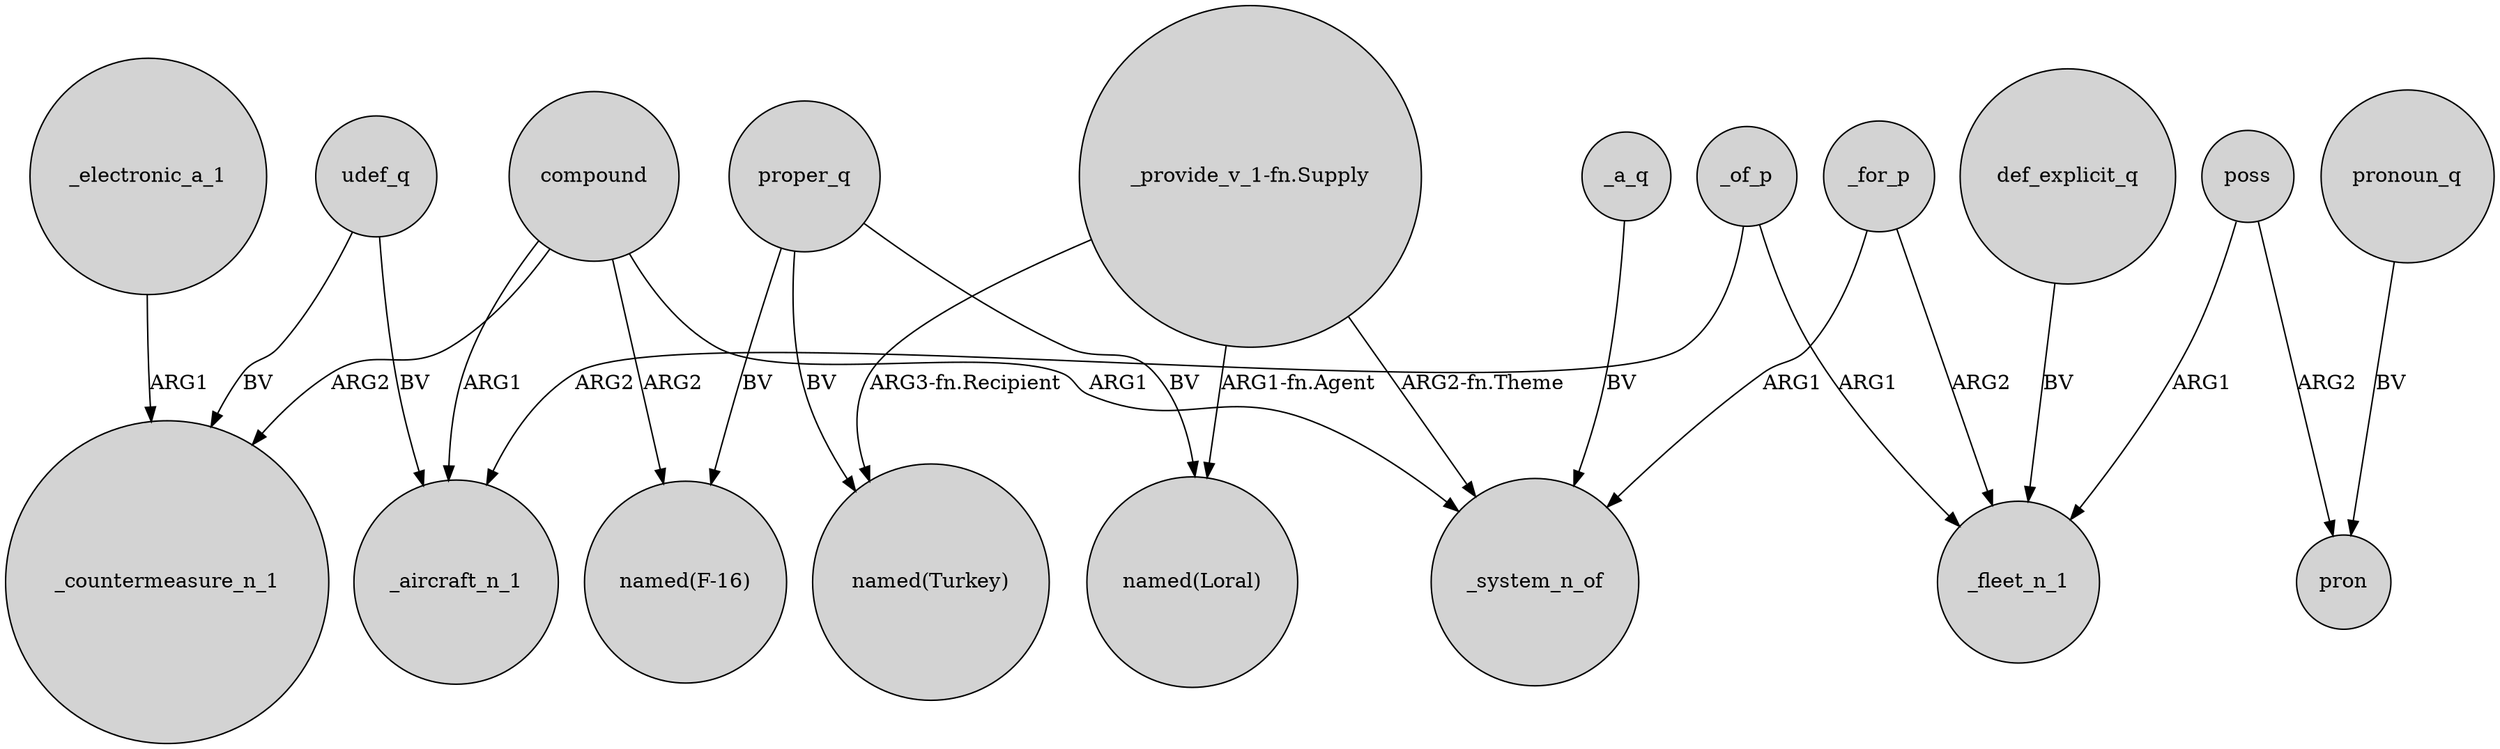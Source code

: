 digraph {
	node [shape=circle style=filled]
	"_provide_v_1-fn.Supply" -> _system_n_of [label="ARG2-fn.Theme"]
	udef_q -> _countermeasure_n_1 [label=BV]
	poss -> pron [label=ARG2]
	_of_p -> _fleet_n_1 [label=ARG1]
	compound -> _system_n_of [label=ARG1]
	compound -> _aircraft_n_1 [label=ARG1]
	"_provide_v_1-fn.Supply" -> "named(Turkey)" [label="ARG3-fn.Recipient"]
	_electronic_a_1 -> _countermeasure_n_1 [label=ARG1]
	compound -> "named(F-16)" [label=ARG2]
	_for_p -> _system_n_of [label=ARG1]
	udef_q -> _aircraft_n_1 [label=BV]
	def_explicit_q -> _fleet_n_1 [label=BV]
	pronoun_q -> pron [label=BV]
	proper_q -> "named(F-16)" [label=BV]
	proper_q -> "named(Loral)" [label=BV]
	_a_q -> _system_n_of [label=BV]
	poss -> _fleet_n_1 [label=ARG1]
	proper_q -> "named(Turkey)" [label=BV]
	"_provide_v_1-fn.Supply" -> "named(Loral)" [label="ARG1-fn.Agent"]
	_of_p -> _aircraft_n_1 [label=ARG2]
	_for_p -> _fleet_n_1 [label=ARG2]
	compound -> _countermeasure_n_1 [label=ARG2]
}
